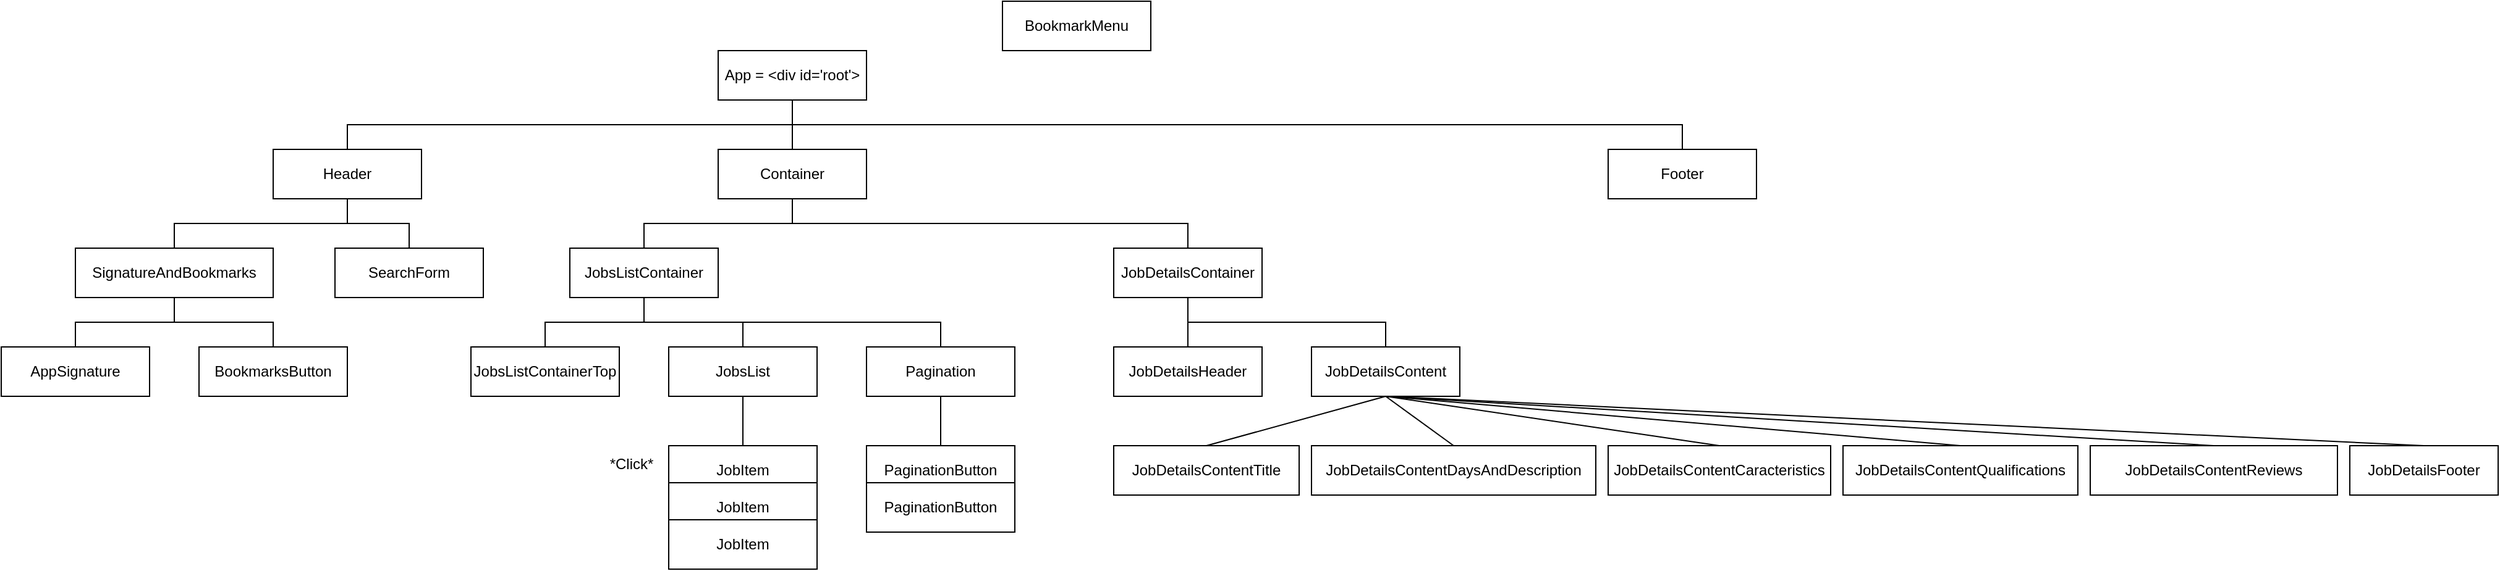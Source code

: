 <mxfile version="28.2.7">
  <diagram name="Page-1" id="2C6VexD7qk3MPOrIjyhz">
    <mxGraphModel dx="1642" dy="425" grid="1" gridSize="10" guides="1" tooltips="1" connect="1" arrows="1" fold="1" page="1" pageScale="1" pageWidth="827" pageHeight="1169" math="0" shadow="0">
      <root>
        <mxCell id="0" />
        <mxCell id="1" parent="0" />
        <mxCell id="PgAWkPk4MWUUzcXB1B8m-1" value="App = &amp;lt;div id=&#39;root&#39;&amp;gt;" style="rounded=0;whiteSpace=wrap;html=1;" parent="1" vertex="1">
          <mxGeometry x="320" y="200" width="120" height="40" as="geometry" />
        </mxCell>
        <mxCell id="PgAWkPk4MWUUzcXB1B8m-3" value="Header" style="rounded=0;whiteSpace=wrap;html=1;" parent="1" vertex="1">
          <mxGeometry x="-40" y="280" width="120" height="40" as="geometry" />
        </mxCell>
        <mxCell id="PgAWkPk4MWUUzcXB1B8m-4" value="Container" style="rounded=0;whiteSpace=wrap;html=1;" parent="1" vertex="1">
          <mxGeometry x="320" y="280" width="120" height="40" as="geometry" />
        </mxCell>
        <mxCell id="PgAWkPk4MWUUzcXB1B8m-5" value="Footer" style="rounded=0;whiteSpace=wrap;html=1;" parent="1" vertex="1">
          <mxGeometry x="1040" y="280" width="120" height="40" as="geometry" />
        </mxCell>
        <mxCell id="PgAWkPk4MWUUzcXB1B8m-6" value="SearchForm" style="rounded=0;whiteSpace=wrap;html=1;" parent="1" vertex="1">
          <mxGeometry x="10" y="360" width="120" height="40" as="geometry" />
        </mxCell>
        <mxCell id="PgAWkPk4MWUUzcXB1B8m-7" value="SignatureAndBookmarks" style="rounded=0;whiteSpace=wrap;html=1;" parent="1" vertex="1">
          <mxGeometry x="-200" y="360" width="160" height="40" as="geometry" />
        </mxCell>
        <mxCell id="PgAWkPk4MWUUzcXB1B8m-8" value="JobsListContainer" style="rounded=0;whiteSpace=wrap;html=1;" parent="1" vertex="1">
          <mxGeometry x="200" y="360" width="120" height="40" as="geometry" />
        </mxCell>
        <mxCell id="PgAWkPk4MWUUzcXB1B8m-9" value="JobDetailsContainer" style="rounded=0;whiteSpace=wrap;html=1;" parent="1" vertex="1">
          <mxGeometry x="640" y="360" width="120" height="40" as="geometry" />
        </mxCell>
        <mxCell id="PgAWkPk4MWUUzcXB1B8m-10" value="AppSignature" style="rounded=0;whiteSpace=wrap;html=1;" parent="1" vertex="1">
          <mxGeometry x="-260" y="440" width="120" height="40" as="geometry" />
        </mxCell>
        <mxCell id="PgAWkPk4MWUUzcXB1B8m-11" value="BookmarksButton" style="rounded=0;whiteSpace=wrap;html=1;" parent="1" vertex="1">
          <mxGeometry x="-100" y="440" width="120" height="40" as="geometry" />
        </mxCell>
        <mxCell id="PgAWkPk4MWUUzcXB1B8m-12" value="" style="endArrow=none;html=1;rounded=0;entryX=0.5;entryY=1;entryDx=0;entryDy=0;exitX=0.5;exitY=0;exitDx=0;exitDy=0;" parent="1" source="PgAWkPk4MWUUzcXB1B8m-3" target="PgAWkPk4MWUUzcXB1B8m-1" edge="1">
          <mxGeometry width="50" height="50" relative="1" as="geometry">
            <mxPoint x="219.71" y="520" as="sourcePoint" />
            <mxPoint x="219.71" y="290" as="targetPoint" />
            <Array as="points">
              <mxPoint x="20" y="260" />
              <mxPoint x="380" y="260" />
            </Array>
          </mxGeometry>
        </mxCell>
        <mxCell id="PgAWkPk4MWUUzcXB1B8m-14" value="JobsListContainerTop" style="rounded=0;whiteSpace=wrap;html=1;" parent="1" vertex="1">
          <mxGeometry x="120" y="440" width="120" height="40" as="geometry" />
        </mxCell>
        <mxCell id="PgAWkPk4MWUUzcXB1B8m-15" value="JobsList" style="rounded=0;whiteSpace=wrap;html=1;" parent="1" vertex="1">
          <mxGeometry x="280" y="440" width="120" height="40" as="geometry" />
        </mxCell>
        <mxCell id="PgAWkPk4MWUUzcXB1B8m-16" value="Pagination" style="rounded=0;whiteSpace=wrap;html=1;" parent="1" vertex="1">
          <mxGeometry x="440" y="440" width="120" height="40" as="geometry" />
        </mxCell>
        <mxCell id="PgAWkPk4MWUUzcXB1B8m-17" value="" style="endArrow=none;html=1;rounded=0;entryX=0.5;entryY=1;entryDx=0;entryDy=0;exitX=0.5;exitY=0;exitDx=0;exitDy=0;" parent="1" source="PgAWkPk4MWUUzcXB1B8m-11" target="PgAWkPk4MWUUzcXB1B8m-7" edge="1">
          <mxGeometry width="50" height="50" relative="1" as="geometry">
            <mxPoint x="20" y="440" as="sourcePoint" />
            <mxPoint x="70" y="390" as="targetPoint" />
            <Array as="points">
              <mxPoint x="-40" y="420" />
              <mxPoint x="-120" y="420" />
            </Array>
          </mxGeometry>
        </mxCell>
        <mxCell id="PgAWkPk4MWUUzcXB1B8m-18" value="" style="endArrow=none;html=1;rounded=0;entryX=0.5;entryY=1;entryDx=0;entryDy=0;exitX=0.5;exitY=0;exitDx=0;exitDy=0;" parent="1" source="PgAWkPk4MWUUzcXB1B8m-6" target="PgAWkPk4MWUUzcXB1B8m-3" edge="1">
          <mxGeometry width="50" height="50" relative="1" as="geometry">
            <mxPoint x="20" y="440" as="sourcePoint" />
            <mxPoint x="70" y="390" as="targetPoint" />
            <Array as="points">
              <mxPoint x="70" y="340" />
              <mxPoint x="20" y="340" />
            </Array>
          </mxGeometry>
        </mxCell>
        <mxCell id="PgAWkPk4MWUUzcXB1B8m-19" value="" style="endArrow=none;html=1;rounded=0;entryX=0.5;entryY=1;entryDx=0;entryDy=0;exitX=0.5;exitY=0;exitDx=0;exitDy=0;" parent="1" source="PgAWkPk4MWUUzcXB1B8m-7" target="PgAWkPk4MWUUzcXB1B8m-3" edge="1">
          <mxGeometry width="50" height="50" relative="1" as="geometry">
            <mxPoint x="20" y="440" as="sourcePoint" />
            <mxPoint x="70" y="390" as="targetPoint" />
            <Array as="points">
              <mxPoint x="-120" y="340" />
              <mxPoint x="20" y="340" />
            </Array>
          </mxGeometry>
        </mxCell>
        <mxCell id="PgAWkPk4MWUUzcXB1B8m-20" value="" style="endArrow=none;html=1;rounded=0;entryX=0.5;entryY=1;entryDx=0;entryDy=0;exitX=0.5;exitY=0;exitDx=0;exitDy=0;" parent="1" source="PgAWkPk4MWUUzcXB1B8m-10" target="PgAWkPk4MWUUzcXB1B8m-7" edge="1">
          <mxGeometry width="50" height="50" relative="1" as="geometry">
            <mxPoint x="100" y="490" as="sourcePoint" />
            <mxPoint x="150" y="440" as="targetPoint" />
            <Array as="points">
              <mxPoint x="-200" y="420" />
              <mxPoint x="-120" y="420" />
            </Array>
          </mxGeometry>
        </mxCell>
        <mxCell id="PgAWkPk4MWUUzcXB1B8m-21" value="" style="endArrow=none;html=1;rounded=0;entryX=0.5;entryY=1;entryDx=0;entryDy=0;exitX=0.5;exitY=0;exitDx=0;exitDy=0;" parent="1" source="PgAWkPk4MWUUzcXB1B8m-5" target="PgAWkPk4MWUUzcXB1B8m-1" edge="1">
          <mxGeometry width="50" height="50" relative="1" as="geometry">
            <mxPoint x="290" y="360" as="sourcePoint" />
            <mxPoint x="340" y="310" as="targetPoint" />
            <Array as="points">
              <mxPoint x="1100" y="260" />
              <mxPoint x="380" y="260" />
            </Array>
          </mxGeometry>
        </mxCell>
        <mxCell id="PgAWkPk4MWUUzcXB1B8m-22" value="" style="endArrow=none;html=1;rounded=0;entryX=0.5;entryY=1;entryDx=0;entryDy=0;exitX=0.5;exitY=0;exitDx=0;exitDy=0;" parent="1" source="PgAWkPk4MWUUzcXB1B8m-4" target="PgAWkPk4MWUUzcXB1B8m-1" edge="1">
          <mxGeometry width="50" height="50" relative="1" as="geometry">
            <mxPoint x="290" y="360" as="sourcePoint" />
            <mxPoint x="340" y="310" as="targetPoint" />
          </mxGeometry>
        </mxCell>
        <mxCell id="PgAWkPk4MWUUzcXB1B8m-23" value="" style="endArrow=none;html=1;rounded=0;entryX=0.5;entryY=1;entryDx=0;entryDy=0;exitX=0.5;exitY=0;exitDx=0;exitDy=0;" parent="1" source="PgAWkPk4MWUUzcXB1B8m-9" target="PgAWkPk4MWUUzcXB1B8m-4" edge="1">
          <mxGeometry width="50" height="50" relative="1" as="geometry">
            <mxPoint x="410" y="350" as="sourcePoint" />
            <mxPoint x="460" y="300" as="targetPoint" />
            <Array as="points">
              <mxPoint x="700" y="340" />
              <mxPoint x="380" y="340" />
            </Array>
          </mxGeometry>
        </mxCell>
        <mxCell id="PgAWkPk4MWUUzcXB1B8m-24" value="" style="endArrow=none;html=1;rounded=0;entryX=0.5;entryY=1;entryDx=0;entryDy=0;exitX=0.5;exitY=0;exitDx=0;exitDy=0;" parent="1" source="PgAWkPk4MWUUzcXB1B8m-8" target="PgAWkPk4MWUUzcXB1B8m-4" edge="1">
          <mxGeometry width="50" height="50" relative="1" as="geometry">
            <mxPoint x="340" y="400" as="sourcePoint" />
            <mxPoint x="460" y="300" as="targetPoint" />
            <Array as="points">
              <mxPoint x="260" y="340" />
              <mxPoint x="380" y="340" />
            </Array>
          </mxGeometry>
        </mxCell>
        <mxCell id="PgAWkPk4MWUUzcXB1B8m-26" value="" style="endArrow=none;html=1;rounded=0;entryX=0.5;entryY=1;entryDx=0;entryDy=0;exitX=0.5;exitY=0;exitDx=0;exitDy=0;" parent="1" source="PgAWkPk4MWUUzcXB1B8m-16" target="PgAWkPk4MWUUzcXB1B8m-8" edge="1">
          <mxGeometry width="50" height="50" relative="1" as="geometry">
            <mxPoint x="320" y="490" as="sourcePoint" />
            <mxPoint x="370" y="440" as="targetPoint" />
            <Array as="points">
              <mxPoint x="500" y="420" />
              <mxPoint x="260" y="420" />
            </Array>
          </mxGeometry>
        </mxCell>
        <mxCell id="PgAWkPk4MWUUzcXB1B8m-27" value="" style="endArrow=none;html=1;rounded=0;exitX=0.5;exitY=0;exitDx=0;exitDy=0;" parent="1" source="PgAWkPk4MWUUzcXB1B8m-15" edge="1">
          <mxGeometry width="50" height="50" relative="1" as="geometry">
            <mxPoint x="320" y="490" as="sourcePoint" />
            <mxPoint x="260" y="400" as="targetPoint" />
            <Array as="points">
              <mxPoint x="340" y="420" />
              <mxPoint x="260" y="420" />
            </Array>
          </mxGeometry>
        </mxCell>
        <mxCell id="PgAWkPk4MWUUzcXB1B8m-28" value="" style="endArrow=none;html=1;rounded=0;entryX=0.5;entryY=1;entryDx=0;entryDy=0;exitX=0.5;exitY=0;exitDx=0;exitDy=0;" parent="1" source="PgAWkPk4MWUUzcXB1B8m-14" target="PgAWkPk4MWUUzcXB1B8m-8" edge="1">
          <mxGeometry width="50" height="50" relative="1" as="geometry">
            <mxPoint x="320" y="490" as="sourcePoint" />
            <mxPoint x="370" y="440" as="targetPoint" />
            <Array as="points">
              <mxPoint x="180" y="420" />
              <mxPoint x="260" y="420" />
            </Array>
          </mxGeometry>
        </mxCell>
        <mxCell id="-y2OLlmV54SDYnSb6BOx-1" value="BookmarkMenu" style="rounded=0;whiteSpace=wrap;html=1;fillColor=light-dark(#FFFFFF,#B9E0A5);fontColor=light-dark(#000000,#000000);" vertex="1" parent="1">
          <mxGeometry x="550" y="160" width="120" height="40" as="geometry" />
        </mxCell>
        <mxCell id="-y2OLlmV54SDYnSb6BOx-2" value="JobItem" style="rounded=0;whiteSpace=wrap;html=1;" vertex="1" parent="1">
          <mxGeometry x="280" y="520" width="120" height="40" as="geometry" />
        </mxCell>
        <mxCell id="-y2OLlmV54SDYnSb6BOx-3" value="" style="endArrow=none;html=1;rounded=0;entryX=0.5;entryY=1;entryDx=0;entryDy=0;exitX=0.5;exitY=0;exitDx=0;exitDy=0;" edge="1" parent="1" source="-y2OLlmV54SDYnSb6BOx-2" target="PgAWkPk4MWUUzcXB1B8m-15">
          <mxGeometry width="50" height="50" relative="1" as="geometry">
            <mxPoint x="360" y="570" as="sourcePoint" />
            <mxPoint x="410" y="520" as="targetPoint" />
          </mxGeometry>
        </mxCell>
        <mxCell id="-y2OLlmV54SDYnSb6BOx-4" value="JobItem" style="rounded=0;whiteSpace=wrap;html=1;" vertex="1" parent="1">
          <mxGeometry x="280" y="550" width="120" height="40" as="geometry" />
        </mxCell>
        <mxCell id="-y2OLlmV54SDYnSb6BOx-5" value="JobItem" style="rounded=0;whiteSpace=wrap;html=1;" vertex="1" parent="1">
          <mxGeometry x="280" y="580" width="120" height="40" as="geometry" />
        </mxCell>
        <mxCell id="-y2OLlmV54SDYnSb6BOx-6" value="PaginationButton" style="rounded=0;whiteSpace=wrap;html=1;" vertex="1" parent="1">
          <mxGeometry x="440" y="520" width="120" height="40" as="geometry" />
        </mxCell>
        <mxCell id="-y2OLlmV54SDYnSb6BOx-7" value="" style="endArrow=none;html=1;rounded=0;entryX=0.5;entryY=1;entryDx=0;entryDy=0;exitX=0.5;exitY=0;exitDx=0;exitDy=0;" edge="1" parent="1" source="-y2OLlmV54SDYnSb6BOx-6" target="PgAWkPk4MWUUzcXB1B8m-16">
          <mxGeometry width="50" height="50" relative="1" as="geometry">
            <mxPoint x="450" y="550" as="sourcePoint" />
            <mxPoint x="500" y="500" as="targetPoint" />
          </mxGeometry>
        </mxCell>
        <mxCell id="-y2OLlmV54SDYnSb6BOx-8" value="PaginationButton" style="rounded=0;whiteSpace=wrap;html=1;" vertex="1" parent="1">
          <mxGeometry x="440" y="550" width="120" height="40" as="geometry" />
        </mxCell>
        <mxCell id="-y2OLlmV54SDYnSb6BOx-9" value="JobDetailsHeader" style="rounded=0;whiteSpace=wrap;html=1;" vertex="1" parent="1">
          <mxGeometry x="640" y="440" width="120" height="40" as="geometry" />
        </mxCell>
        <mxCell id="-y2OLlmV54SDYnSb6BOx-10" value="JobDetailsContent" style="rounded=0;whiteSpace=wrap;html=1;" vertex="1" parent="1">
          <mxGeometry x="800" y="440" width="120" height="40" as="geometry" />
        </mxCell>
        <mxCell id="-y2OLlmV54SDYnSb6BOx-11" value="JobDetailsContentTitle" style="rounded=0;whiteSpace=wrap;html=1;" vertex="1" parent="1">
          <mxGeometry x="640" y="520" width="150" height="40" as="geometry" />
        </mxCell>
        <mxCell id="-y2OLlmV54SDYnSb6BOx-12" value="JobDetailsContentDaysAndDescription" style="rounded=0;whiteSpace=wrap;html=1;" vertex="1" parent="1">
          <mxGeometry x="800" y="520" width="230" height="40" as="geometry" />
        </mxCell>
        <mxCell id="-y2OLlmV54SDYnSb6BOx-13" value="JobDetailsContentCaracteristics" style="rounded=0;whiteSpace=wrap;html=1;" vertex="1" parent="1">
          <mxGeometry x="1040" y="520" width="180" height="40" as="geometry" />
        </mxCell>
        <mxCell id="-y2OLlmV54SDYnSb6BOx-14" value="JobDetailsContentQualifications" style="rounded=0;whiteSpace=wrap;html=1;" vertex="1" parent="1">
          <mxGeometry x="1230" y="520" width="190" height="40" as="geometry" />
        </mxCell>
        <mxCell id="-y2OLlmV54SDYnSb6BOx-15" value="JobDetailsFooter" style="rounded=0;whiteSpace=wrap;html=1;" vertex="1" parent="1">
          <mxGeometry x="1640" y="520" width="120" height="40" as="geometry" />
        </mxCell>
        <mxCell id="-y2OLlmV54SDYnSb6BOx-16" value="JobDetailsContentReviews" style="rounded=0;whiteSpace=wrap;html=1;" vertex="1" parent="1">
          <mxGeometry x="1430" y="520" width="200" height="40" as="geometry" />
        </mxCell>
        <mxCell id="-y2OLlmV54SDYnSb6BOx-17" value="" style="endArrow=none;html=1;rounded=0;entryX=0.5;entryY=1;entryDx=0;entryDy=0;exitX=0.5;exitY=0;exitDx=0;exitDy=0;" edge="1" parent="1" source="-y2OLlmV54SDYnSb6BOx-15" target="-y2OLlmV54SDYnSb6BOx-10">
          <mxGeometry width="50" height="50" relative="1" as="geometry">
            <mxPoint x="810" y="520" as="sourcePoint" />
            <mxPoint x="860" y="470" as="targetPoint" />
          </mxGeometry>
        </mxCell>
        <mxCell id="-y2OLlmV54SDYnSb6BOx-18" value="" style="endArrow=none;html=1;rounded=0;entryX=0.5;entryY=1;entryDx=0;entryDy=0;exitX=0.5;exitY=0;exitDx=0;exitDy=0;" edge="1" parent="1" source="-y2OLlmV54SDYnSb6BOx-16" target="-y2OLlmV54SDYnSb6BOx-10">
          <mxGeometry width="50" height="50" relative="1" as="geometry">
            <mxPoint x="810" y="520" as="sourcePoint" />
            <mxPoint x="860" y="470" as="targetPoint" />
          </mxGeometry>
        </mxCell>
        <mxCell id="-y2OLlmV54SDYnSb6BOx-19" value="" style="endArrow=none;html=1;rounded=0;exitX=0.5;exitY=0;exitDx=0;exitDy=0;entryX=0.5;entryY=1;entryDx=0;entryDy=0;" edge="1" parent="1" source="-y2OLlmV54SDYnSb6BOx-14" target="-y2OLlmV54SDYnSb6BOx-10">
          <mxGeometry width="50" height="50" relative="1" as="geometry">
            <mxPoint x="810" y="520" as="sourcePoint" />
            <mxPoint x="860" y="470" as="targetPoint" />
          </mxGeometry>
        </mxCell>
        <mxCell id="-y2OLlmV54SDYnSb6BOx-20" value="" style="endArrow=none;html=1;rounded=0;entryX=0.5;entryY=1;entryDx=0;entryDy=0;exitX=0.5;exitY=0;exitDx=0;exitDy=0;" edge="1" parent="1" source="-y2OLlmV54SDYnSb6BOx-13" target="-y2OLlmV54SDYnSb6BOx-10">
          <mxGeometry width="50" height="50" relative="1" as="geometry">
            <mxPoint x="810" y="520" as="sourcePoint" />
            <mxPoint x="860" y="470" as="targetPoint" />
          </mxGeometry>
        </mxCell>
        <mxCell id="-y2OLlmV54SDYnSb6BOx-21" value="" style="endArrow=none;html=1;rounded=0;entryX=0.5;entryY=1;entryDx=0;entryDy=0;exitX=0.5;exitY=0;exitDx=0;exitDy=0;" edge="1" parent="1" source="-y2OLlmV54SDYnSb6BOx-12" target="-y2OLlmV54SDYnSb6BOx-10">
          <mxGeometry width="50" height="50" relative="1" as="geometry">
            <mxPoint x="810" y="520" as="sourcePoint" />
            <mxPoint x="860" y="470" as="targetPoint" />
          </mxGeometry>
        </mxCell>
        <mxCell id="-y2OLlmV54SDYnSb6BOx-22" value="" style="endArrow=none;html=1;rounded=0;entryX=0.5;entryY=1;entryDx=0;entryDy=0;exitX=0.5;exitY=0;exitDx=0;exitDy=0;" edge="1" parent="1" source="-y2OLlmV54SDYnSb6BOx-11" target="-y2OLlmV54SDYnSb6BOx-10">
          <mxGeometry width="50" height="50" relative="1" as="geometry">
            <mxPoint x="810" y="520" as="sourcePoint" />
            <mxPoint x="860" y="470" as="targetPoint" />
          </mxGeometry>
        </mxCell>
        <mxCell id="-y2OLlmV54SDYnSb6BOx-23" value="" style="endArrow=none;html=1;rounded=0;entryX=0.5;entryY=1;entryDx=0;entryDy=0;exitX=0.5;exitY=0;exitDx=0;exitDy=0;" edge="1" parent="1" source="-y2OLlmV54SDYnSb6BOx-9" target="PgAWkPk4MWUUzcXB1B8m-9">
          <mxGeometry width="50" height="50" relative="1" as="geometry">
            <mxPoint x="680" y="460" as="sourcePoint" />
            <mxPoint x="730" y="410" as="targetPoint" />
          </mxGeometry>
        </mxCell>
        <mxCell id="-y2OLlmV54SDYnSb6BOx-24" value="" style="endArrow=none;html=1;rounded=0;entryX=0.5;entryY=1;entryDx=0;entryDy=0;exitX=0.5;exitY=0;exitDx=0;exitDy=0;" edge="1" parent="1" source="-y2OLlmV54SDYnSb6BOx-10" target="PgAWkPk4MWUUzcXB1B8m-9">
          <mxGeometry width="50" height="50" relative="1" as="geometry">
            <mxPoint x="680" y="460" as="sourcePoint" />
            <mxPoint x="730" y="410" as="targetPoint" />
            <Array as="points">
              <mxPoint x="860" y="420" />
              <mxPoint x="700" y="420" />
            </Array>
          </mxGeometry>
        </mxCell>
        <mxCell id="-y2OLlmV54SDYnSb6BOx-25" value="&lt;font style=&quot;color: light-dark(rgb(0, 0, 0), rgb(255, 17, 8));&quot;&gt;*Click*&lt;/font&gt;" style="text;html=1;whiteSpace=wrap;strokeColor=none;fillColor=none;align=center;verticalAlign=middle;rounded=0;" vertex="1" parent="1">
          <mxGeometry x="220" y="520" width="60" height="30" as="geometry" />
        </mxCell>
      </root>
    </mxGraphModel>
  </diagram>
</mxfile>
